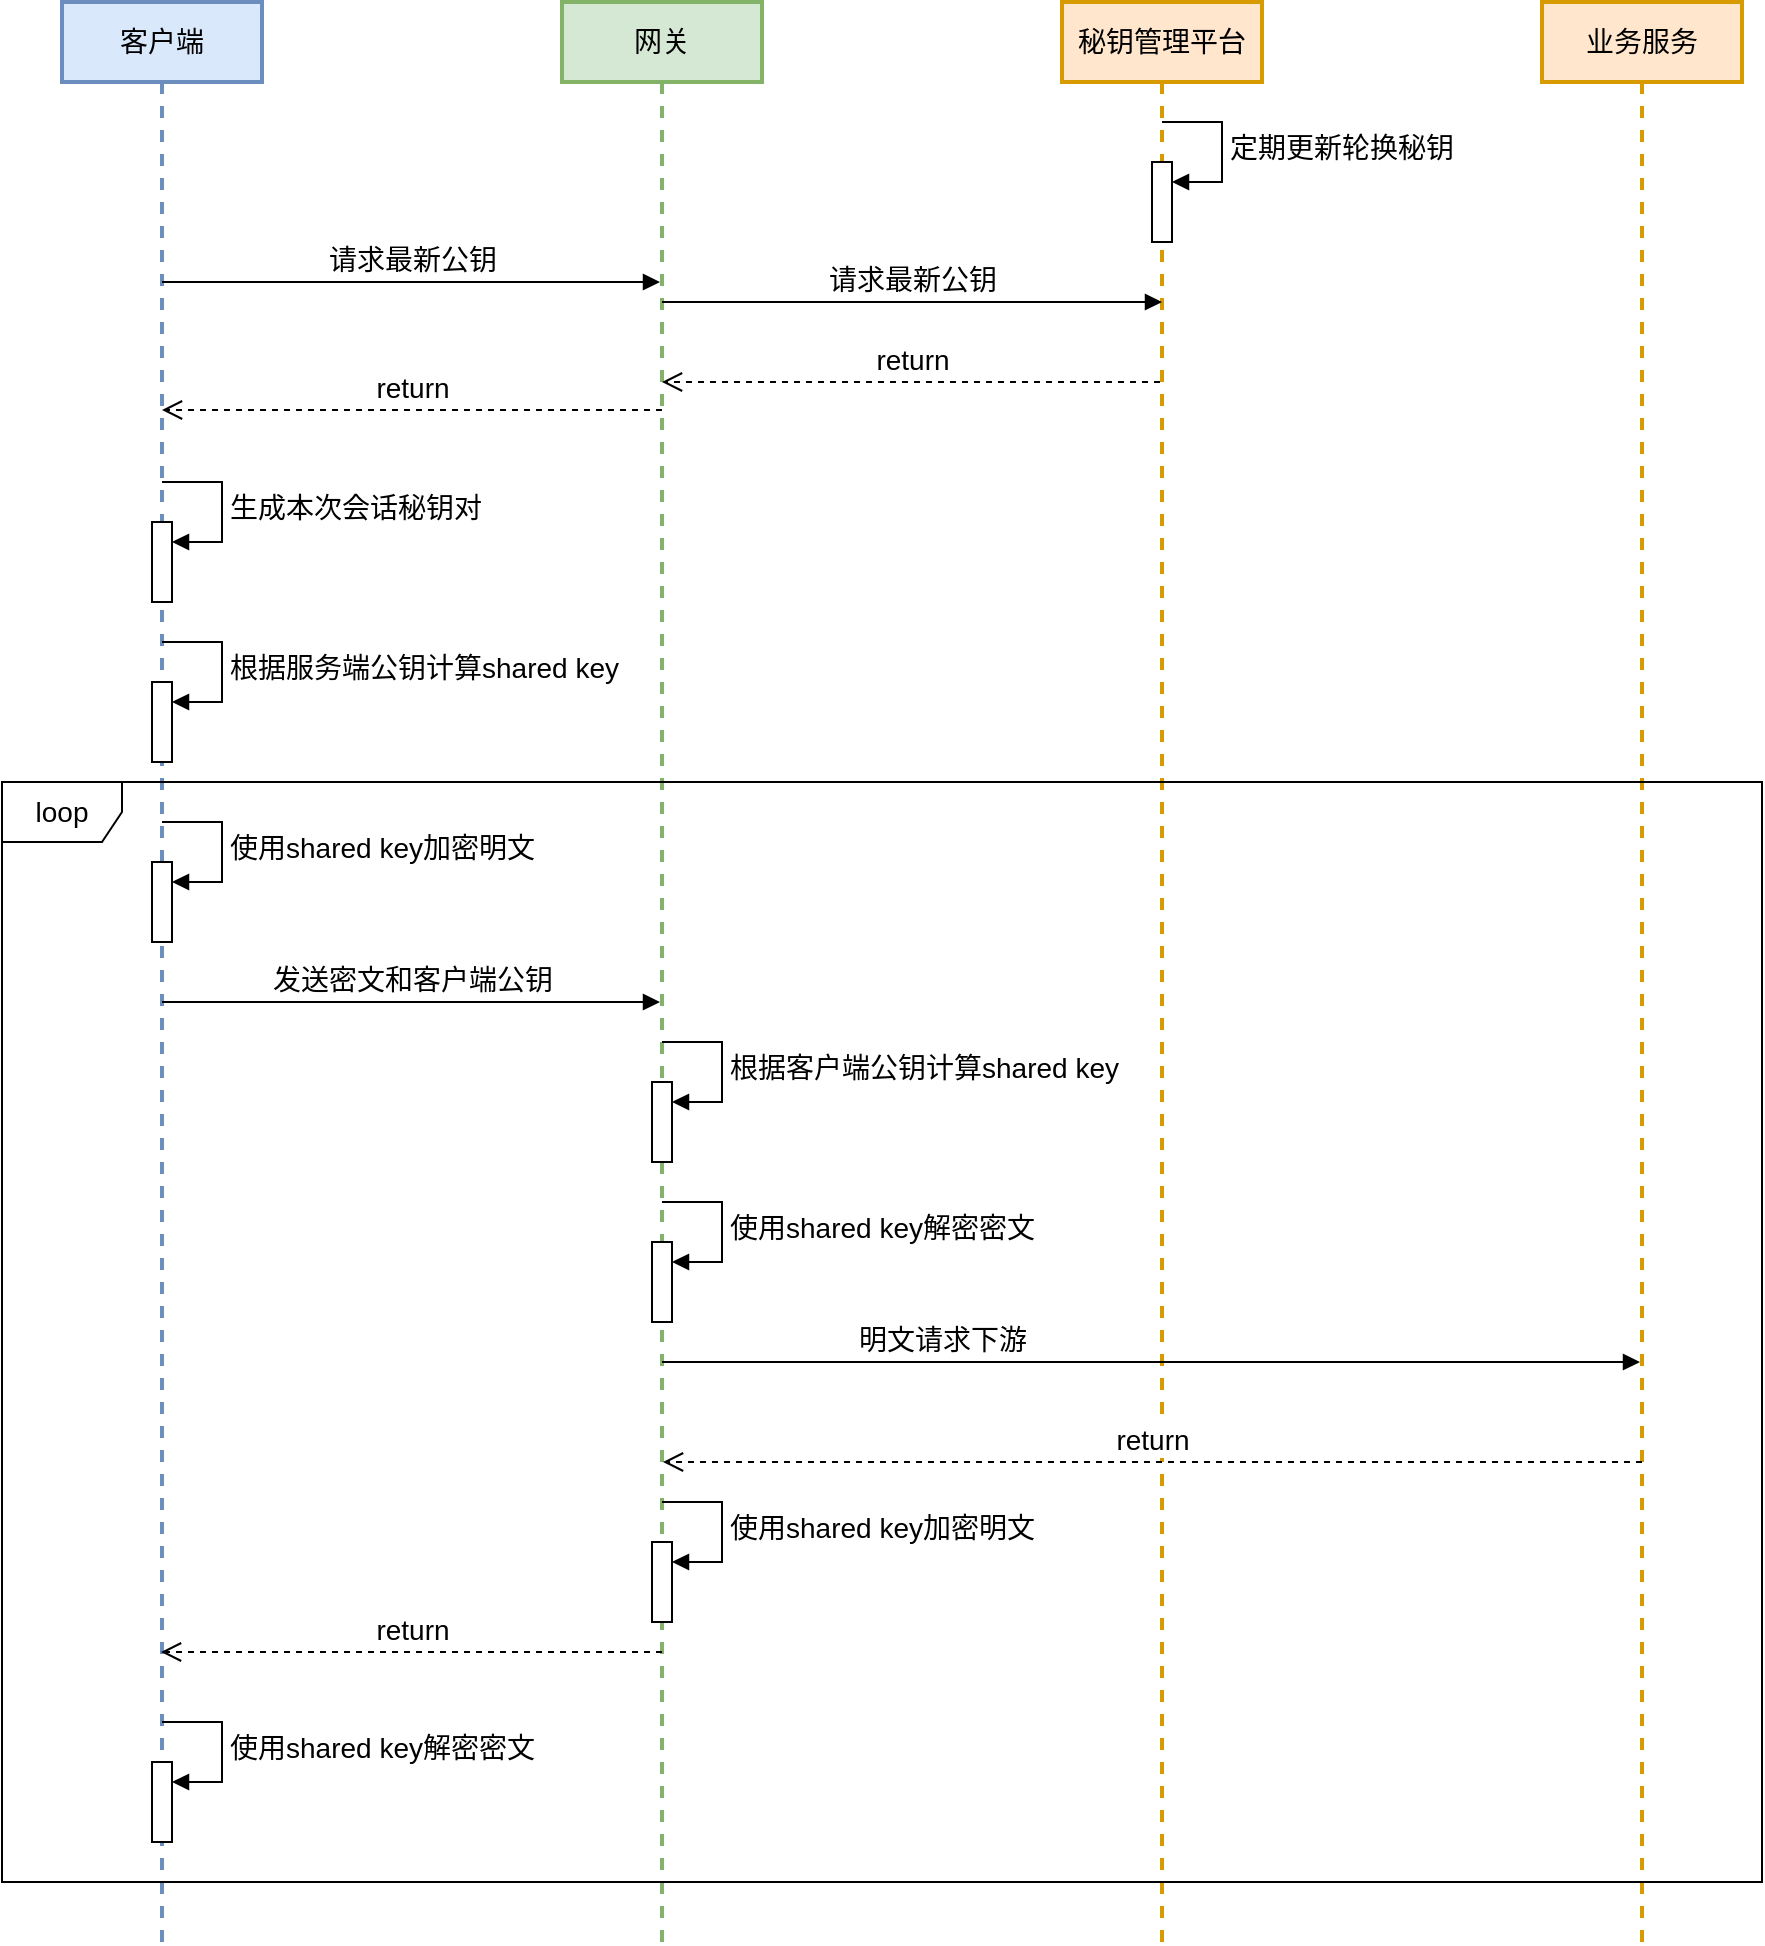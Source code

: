 <mxfile version="26.0.5">
  <diagram name="第 1 页" id="Lia_vT9d6w0j3BdVJNJm">
    <mxGraphModel dx="2440" dy="1234" grid="1" gridSize="10" guides="1" tooltips="1" connect="1" arrows="1" fold="1" page="1" pageScale="1" pageWidth="827" pageHeight="1169" math="0" shadow="0">
      <root>
        <mxCell id="0" />
        <mxCell id="1" parent="0" />
        <mxCell id="V3rbCHPyX3dbFeiNgRLo-1" value="客户端" style="shape=umlLifeline;perimeter=lifelinePerimeter;whiteSpace=wrap;html=1;container=1;dropTarget=0;collapsible=0;recursiveResize=0;outlineConnect=0;portConstraint=eastwest;newEdgeStyle={&quot;curved&quot;:0,&quot;rounded&quot;:0};fillColor=#dae8fc;strokeColor=#6c8ebf;strokeWidth=2;fontSize=14;" vertex="1" parent="1">
          <mxGeometry x="60" y="180" width="100" height="970" as="geometry" />
        </mxCell>
        <mxCell id="V3rbCHPyX3dbFeiNgRLo-12" value="" style="html=1;points=[[0,0,0,0,5],[0,1,0,0,-5],[1,0,0,0,5],[1,1,0,0,-5]];perimeter=orthogonalPerimeter;outlineConnect=0;targetShapes=umlLifeline;portConstraint=eastwest;newEdgeStyle={&quot;curved&quot;:0,&quot;rounded&quot;:0};fontSize=14;" vertex="1" parent="V3rbCHPyX3dbFeiNgRLo-1">
          <mxGeometry x="45" y="260" width="10" height="40" as="geometry" />
        </mxCell>
        <mxCell id="V3rbCHPyX3dbFeiNgRLo-13" value="生成本次会话秘钥对" style="html=1;align=left;spacingLeft=2;endArrow=block;rounded=0;edgeStyle=orthogonalEdgeStyle;curved=0;rounded=0;fontSize=14;" edge="1" target="V3rbCHPyX3dbFeiNgRLo-12" parent="V3rbCHPyX3dbFeiNgRLo-1">
          <mxGeometry relative="1" as="geometry">
            <mxPoint x="50" y="240" as="sourcePoint" />
            <Array as="points">
              <mxPoint x="80" y="270" />
            </Array>
          </mxGeometry>
        </mxCell>
        <mxCell id="V3rbCHPyX3dbFeiNgRLo-14" value="" style="html=1;points=[[0,0,0,0,5],[0,1,0,0,-5],[1,0,0,0,5],[1,1,0,0,-5]];perimeter=orthogonalPerimeter;outlineConnect=0;targetShapes=umlLifeline;portConstraint=eastwest;newEdgeStyle={&quot;curved&quot;:0,&quot;rounded&quot;:0};fontSize=14;" vertex="1" parent="V3rbCHPyX3dbFeiNgRLo-1">
          <mxGeometry x="45" y="340" width="10" height="40" as="geometry" />
        </mxCell>
        <mxCell id="V3rbCHPyX3dbFeiNgRLo-15" value="根据服务端公钥计算shared key" style="html=1;align=left;spacingLeft=2;endArrow=block;rounded=0;edgeStyle=orthogonalEdgeStyle;curved=0;rounded=0;fontSize=14;" edge="1" target="V3rbCHPyX3dbFeiNgRLo-14" parent="V3rbCHPyX3dbFeiNgRLo-1">
          <mxGeometry relative="1" as="geometry">
            <mxPoint x="50" y="320" as="sourcePoint" />
            <Array as="points">
              <mxPoint x="80" y="350" />
            </Array>
          </mxGeometry>
        </mxCell>
        <mxCell id="V3rbCHPyX3dbFeiNgRLo-16" value="" style="html=1;points=[[0,0,0,0,5],[0,1,0,0,-5],[1,0,0,0,5],[1,1,0,0,-5]];perimeter=orthogonalPerimeter;outlineConnect=0;targetShapes=umlLifeline;portConstraint=eastwest;newEdgeStyle={&quot;curved&quot;:0,&quot;rounded&quot;:0};fontSize=14;" vertex="1" parent="V3rbCHPyX3dbFeiNgRLo-1">
          <mxGeometry x="45" y="430" width="10" height="40" as="geometry" />
        </mxCell>
        <mxCell id="V3rbCHPyX3dbFeiNgRLo-17" value="使用shared key加密明文" style="html=1;align=left;spacingLeft=2;endArrow=block;rounded=0;edgeStyle=orthogonalEdgeStyle;curved=0;rounded=0;fontSize=14;" edge="1" target="V3rbCHPyX3dbFeiNgRLo-16" parent="V3rbCHPyX3dbFeiNgRLo-1">
          <mxGeometry relative="1" as="geometry">
            <mxPoint x="50" y="410" as="sourcePoint" />
            <Array as="points">
              <mxPoint x="80" y="440" />
            </Array>
          </mxGeometry>
        </mxCell>
        <mxCell id="V3rbCHPyX3dbFeiNgRLo-32" value="" style="html=1;points=[[0,0,0,0,5],[0,1,0,0,-5],[1,0,0,0,5],[1,1,0,0,-5]];perimeter=orthogonalPerimeter;outlineConnect=0;targetShapes=umlLifeline;portConstraint=eastwest;newEdgeStyle={&quot;curved&quot;:0,&quot;rounded&quot;:0};fontSize=14;" vertex="1" parent="V3rbCHPyX3dbFeiNgRLo-1">
          <mxGeometry x="45" y="880" width="10" height="40" as="geometry" />
        </mxCell>
        <mxCell id="V3rbCHPyX3dbFeiNgRLo-33" value="使用shared key解密密文" style="html=1;align=left;spacingLeft=2;endArrow=block;rounded=0;edgeStyle=orthogonalEdgeStyle;curved=0;rounded=0;fontSize=14;" edge="1" parent="V3rbCHPyX3dbFeiNgRLo-1" target="V3rbCHPyX3dbFeiNgRLo-32">
          <mxGeometry relative="1" as="geometry">
            <mxPoint x="50" y="860" as="sourcePoint" />
            <Array as="points">
              <mxPoint x="80" y="890" />
            </Array>
          </mxGeometry>
        </mxCell>
        <mxCell id="V3rbCHPyX3dbFeiNgRLo-3" value="网关" style="shape=umlLifeline;perimeter=lifelinePerimeter;whiteSpace=wrap;html=1;container=1;dropTarget=0;collapsible=0;recursiveResize=0;outlineConnect=0;portConstraint=eastwest;newEdgeStyle={&quot;curved&quot;:0,&quot;rounded&quot;:0};fillColor=#d5e8d4;strokeColor=#82b366;strokeWidth=2;fontSize=14;" vertex="1" parent="1">
          <mxGeometry x="310" y="180" width="100" height="970" as="geometry" />
        </mxCell>
        <mxCell id="V3rbCHPyX3dbFeiNgRLo-19" value="" style="html=1;points=[[0,0,0,0,5],[0,1,0,0,-5],[1,0,0,0,5],[1,1,0,0,-5]];perimeter=orthogonalPerimeter;outlineConnect=0;targetShapes=umlLifeline;portConstraint=eastwest;newEdgeStyle={&quot;curved&quot;:0,&quot;rounded&quot;:0};fontSize=14;" vertex="1" parent="V3rbCHPyX3dbFeiNgRLo-3">
          <mxGeometry x="45" y="540" width="10" height="40" as="geometry" />
        </mxCell>
        <mxCell id="V3rbCHPyX3dbFeiNgRLo-20" value="根据客户端公钥计算shared key" style="html=1;align=left;spacingLeft=2;endArrow=block;rounded=0;edgeStyle=orthogonalEdgeStyle;curved=0;rounded=0;fontSize=14;" edge="1" target="V3rbCHPyX3dbFeiNgRLo-19" parent="V3rbCHPyX3dbFeiNgRLo-3">
          <mxGeometry relative="1" as="geometry">
            <mxPoint x="50" y="520" as="sourcePoint" />
            <Array as="points">
              <mxPoint x="80" y="550" />
            </Array>
          </mxGeometry>
        </mxCell>
        <mxCell id="V3rbCHPyX3dbFeiNgRLo-22" value="" style="html=1;points=[[0,0,0,0,5],[0,1,0,0,-5],[1,0,0,0,5],[1,1,0,0,-5]];perimeter=orthogonalPerimeter;outlineConnect=0;targetShapes=umlLifeline;portConstraint=eastwest;newEdgeStyle={&quot;curved&quot;:0,&quot;rounded&quot;:0};fontSize=14;" vertex="1" parent="V3rbCHPyX3dbFeiNgRLo-3">
          <mxGeometry x="45" y="620" width="10" height="40" as="geometry" />
        </mxCell>
        <mxCell id="V3rbCHPyX3dbFeiNgRLo-23" value="使用shared key解密密文" style="html=1;align=left;spacingLeft=2;endArrow=block;rounded=0;edgeStyle=orthogonalEdgeStyle;curved=0;rounded=0;fontSize=14;" edge="1" target="V3rbCHPyX3dbFeiNgRLo-22" parent="V3rbCHPyX3dbFeiNgRLo-3">
          <mxGeometry relative="1" as="geometry">
            <mxPoint x="50" y="600" as="sourcePoint" />
            <Array as="points">
              <mxPoint x="80" y="630" />
            </Array>
          </mxGeometry>
        </mxCell>
        <mxCell id="V3rbCHPyX3dbFeiNgRLo-29" value="" style="html=1;points=[[0,0,0,0,5],[0,1,0,0,-5],[1,0,0,0,5],[1,1,0,0,-5]];perimeter=orthogonalPerimeter;outlineConnect=0;targetShapes=umlLifeline;portConstraint=eastwest;newEdgeStyle={&quot;curved&quot;:0,&quot;rounded&quot;:0};fontSize=14;" vertex="1" parent="V3rbCHPyX3dbFeiNgRLo-3">
          <mxGeometry x="45" y="770" width="10" height="40" as="geometry" />
        </mxCell>
        <mxCell id="V3rbCHPyX3dbFeiNgRLo-30" value="使用shared key加密明文" style="html=1;align=left;spacingLeft=2;endArrow=block;rounded=0;edgeStyle=orthogonalEdgeStyle;curved=0;rounded=0;fontSize=14;" edge="1" parent="V3rbCHPyX3dbFeiNgRLo-3" target="V3rbCHPyX3dbFeiNgRLo-29">
          <mxGeometry relative="1" as="geometry">
            <mxPoint x="50" y="750" as="sourcePoint" />
            <Array as="points">
              <mxPoint x="80" y="780" />
            </Array>
          </mxGeometry>
        </mxCell>
        <mxCell id="V3rbCHPyX3dbFeiNgRLo-4" value="秘钥管理平台" style="shape=umlLifeline;perimeter=lifelinePerimeter;whiteSpace=wrap;html=1;container=1;dropTarget=0;collapsible=0;recursiveResize=0;outlineConnect=0;portConstraint=eastwest;newEdgeStyle={&quot;curved&quot;:0,&quot;rounded&quot;:0};fillColor=#ffe6cc;strokeColor=#d79b00;strokeWidth=2;fontSize=14;" vertex="1" parent="1">
          <mxGeometry x="560" y="180" width="100" height="970" as="geometry" />
        </mxCell>
        <mxCell id="V3rbCHPyX3dbFeiNgRLo-5" value="" style="html=1;points=[[0,0,0,0,5],[0,1,0,0,-5],[1,0,0,0,5],[1,1,0,0,-5]];perimeter=orthogonalPerimeter;outlineConnect=0;targetShapes=umlLifeline;portConstraint=eastwest;newEdgeStyle={&quot;curved&quot;:0,&quot;rounded&quot;:0};fontSize=14;" vertex="1" parent="V3rbCHPyX3dbFeiNgRLo-4">
          <mxGeometry x="45" y="80" width="10" height="40" as="geometry" />
        </mxCell>
        <mxCell id="V3rbCHPyX3dbFeiNgRLo-6" value="定期更新轮换秘钥" style="html=1;align=left;spacingLeft=2;endArrow=block;rounded=0;edgeStyle=orthogonalEdgeStyle;curved=0;rounded=0;fontSize=14;" edge="1" target="V3rbCHPyX3dbFeiNgRLo-5" parent="V3rbCHPyX3dbFeiNgRLo-4">
          <mxGeometry relative="1" as="geometry">
            <mxPoint x="50" y="60" as="sourcePoint" />
            <Array as="points">
              <mxPoint x="80" y="90" />
            </Array>
          </mxGeometry>
        </mxCell>
        <mxCell id="V3rbCHPyX3dbFeiNgRLo-7" value="请求最新公钥" style="html=1;verticalAlign=bottom;endArrow=block;curved=0;rounded=0;fontSize=14;" edge="1" parent="1" target="V3rbCHPyX3dbFeiNgRLo-3">
          <mxGeometry width="80" relative="1" as="geometry">
            <mxPoint x="110" y="320" as="sourcePoint" />
            <mxPoint x="190" y="320" as="targetPoint" />
          </mxGeometry>
        </mxCell>
        <mxCell id="V3rbCHPyX3dbFeiNgRLo-9" value="请求最新公钥" style="html=1;verticalAlign=bottom;endArrow=block;curved=0;rounded=0;fontSize=14;" edge="1" parent="1">
          <mxGeometry width="80" relative="1" as="geometry">
            <mxPoint x="360" y="330" as="sourcePoint" />
            <mxPoint x="610" y="330" as="targetPoint" />
          </mxGeometry>
        </mxCell>
        <mxCell id="V3rbCHPyX3dbFeiNgRLo-10" value="return" style="html=1;verticalAlign=bottom;endArrow=open;dashed=1;endSize=8;curved=0;rounded=0;fontSize=14;" edge="1" parent="1" source="V3rbCHPyX3dbFeiNgRLo-4">
          <mxGeometry relative="1" as="geometry">
            <mxPoint x="440" y="370" as="sourcePoint" />
            <mxPoint x="360" y="370" as="targetPoint" />
          </mxGeometry>
        </mxCell>
        <mxCell id="V3rbCHPyX3dbFeiNgRLo-11" value="return" style="html=1;verticalAlign=bottom;endArrow=open;dashed=1;endSize=8;curved=0;rounded=0;fontSize=14;" edge="1" parent="1">
          <mxGeometry relative="1" as="geometry">
            <mxPoint x="360" y="384" as="sourcePoint" />
            <mxPoint x="110" y="384" as="targetPoint" />
          </mxGeometry>
        </mxCell>
        <mxCell id="V3rbCHPyX3dbFeiNgRLo-18" value="发送密文和客户端公钥" style="html=1;verticalAlign=bottom;endArrow=block;curved=0;rounded=0;fontSize=14;" edge="1" parent="1" target="V3rbCHPyX3dbFeiNgRLo-3">
          <mxGeometry width="80" relative="1" as="geometry">
            <mxPoint x="110" y="680" as="sourcePoint" />
            <mxPoint x="190" y="680" as="targetPoint" />
          </mxGeometry>
        </mxCell>
        <mxCell id="V3rbCHPyX3dbFeiNgRLo-24" value="业务服务" style="shape=umlLifeline;perimeter=lifelinePerimeter;whiteSpace=wrap;html=1;container=1;dropTarget=0;collapsible=0;recursiveResize=0;outlineConnect=0;portConstraint=eastwest;newEdgeStyle={&quot;curved&quot;:0,&quot;rounded&quot;:0};fillColor=#ffe6cc;strokeColor=#d79b00;strokeWidth=2;fontSize=14;" vertex="1" parent="1">
          <mxGeometry x="800" y="180" width="100" height="970" as="geometry" />
        </mxCell>
        <mxCell id="V3rbCHPyX3dbFeiNgRLo-27" value="明文请求下游" style="html=1;verticalAlign=bottom;endArrow=block;curved=0;rounded=0;fontSize=14;" edge="1" parent="1" target="V3rbCHPyX3dbFeiNgRLo-24">
          <mxGeometry x="-0.428" width="80" relative="1" as="geometry">
            <mxPoint x="360" y="860" as="sourcePoint" />
            <mxPoint x="440" y="860" as="targetPoint" />
            <mxPoint as="offset" />
          </mxGeometry>
        </mxCell>
        <mxCell id="V3rbCHPyX3dbFeiNgRLo-28" value="return" style="html=1;verticalAlign=bottom;endArrow=open;dashed=1;endSize=8;curved=0;rounded=0;fontSize=14;" edge="1" parent="1" target="V3rbCHPyX3dbFeiNgRLo-3">
          <mxGeometry relative="1" as="geometry">
            <mxPoint x="850" y="910" as="sourcePoint" />
            <mxPoint x="770" y="910" as="targetPoint" />
          </mxGeometry>
        </mxCell>
        <mxCell id="V3rbCHPyX3dbFeiNgRLo-31" value="return" style="html=1;verticalAlign=bottom;endArrow=open;dashed=1;endSize=8;curved=0;rounded=0;fontSize=14;" edge="1" parent="1">
          <mxGeometry relative="1" as="geometry">
            <mxPoint x="360" y="1005" as="sourcePoint" />
            <mxPoint x="109.5" y="1005" as="targetPoint" />
          </mxGeometry>
        </mxCell>
        <mxCell id="V3rbCHPyX3dbFeiNgRLo-35" value="loop" style="shape=umlFrame;whiteSpace=wrap;html=1;pointerEvents=0;fontSize=14;" vertex="1" parent="1">
          <mxGeometry x="30" y="570" width="880" height="550" as="geometry" />
        </mxCell>
      </root>
    </mxGraphModel>
  </diagram>
</mxfile>
